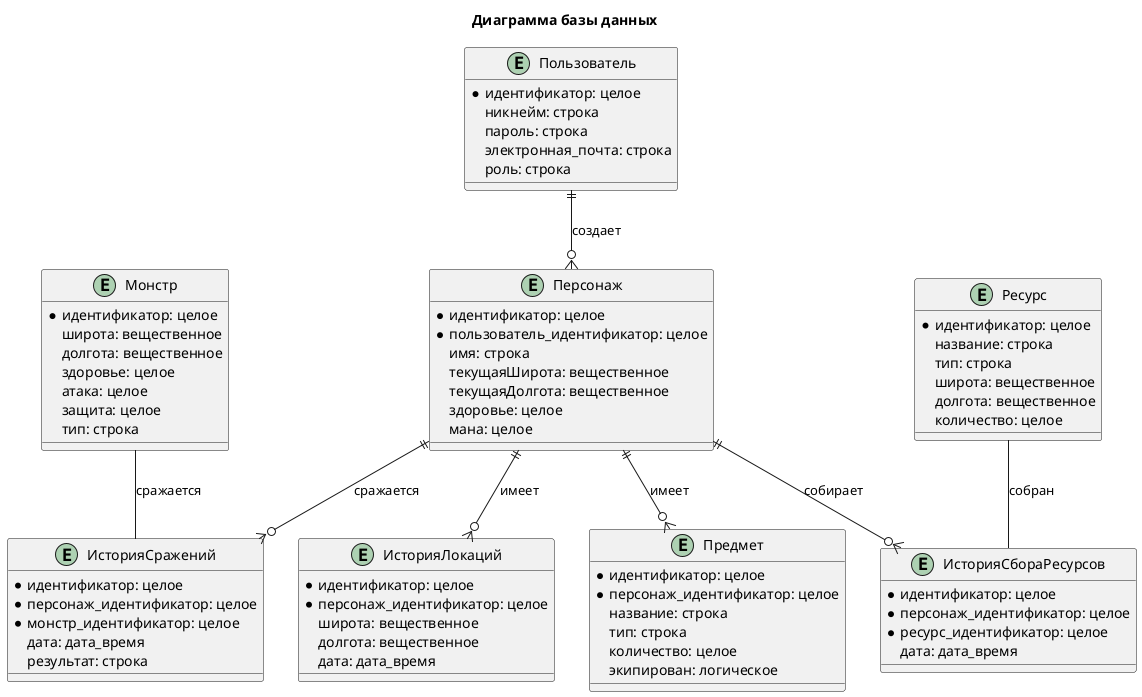 @startuml

title Диаграмма базы данных

entity Пользователь {
  * идентификатор: целое
  никнейм: строка
  пароль: строка
  электронная_почта: строка
  роль: строка
}

entity Персонаж {
  * идентификатор: целое
  * пользователь_идентификатор: целое
  имя: строка
  текущаяШирота: вещественное
  текущаяДолгота: вещественное
  здоровье: целое
  мана: целое
}

entity ИсторияЛокаций {
  * идентификатор: целое
  * персонаж_идентификатор: целое
  широта: вещественное
  долгота: вещественное
  дата: дата_время
}

entity Предмет {
  * идентификатор: целое
  * персонаж_идентификатор: целое
  название: строка
  тип: строка
  количество: целое
  экипирован: логическое
}

entity Ресурс {
  * идентификатор: целое
  название: строка
  тип: строка
  широта: вещественное
  долгота: вещественное
  количество: целое
}

entity Монстр {
  * идентификатор: целое
  широта: вещественное
  долгота: вещественное
  здоровье: целое
  атака: целое
  защита: целое
  тип: строка
}

entity ИсторияСражений {
  * идентификатор: целое
  * персонаж_идентификатор: целое
  * монстр_идентификатор: целое
  дата: дата_время
  результат: строка
}

entity ИсторияСбораРесурсов {
  * идентификатор: целое
  * персонаж_идентификатор: целое
  * ресурс_идентификатор: целое
  дата: дата_время
}

Пользователь ||--o{ Персонаж : создает
Персонаж ||--o{ ИсторияЛокаций : имеет
Персонаж ||--o{ Предмет : имеет
Персонаж ||--o{ ИсторияСражений : сражается
Персонаж ||--o{ ИсторияСбораРесурсов : собирает
Ресурс -- ИсторияСбораРесурсов : собран
Монстр -- ИсторияСражений : сражается

@enduml